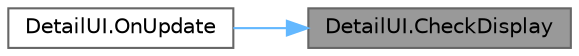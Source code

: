 digraph "DetailUI.CheckDisplay"
{
 // LATEX_PDF_SIZE
  bgcolor="transparent";
  edge [fontname=Helvetica,fontsize=10,labelfontname=Helvetica,labelfontsize=10];
  node [fontname=Helvetica,fontsize=10,shape=box,height=0.2,width=0.4];
  rankdir="RL";
  Node1 [id="Node000001",label="DetailUI.CheckDisplay",height=0.2,width=0.4,color="gray40", fillcolor="grey60", style="filled", fontcolor="black",tooltip=" "];
  Node1 -> Node2 [id="edge1_Node000001_Node000002",dir="back",color="steelblue1",style="solid",tooltip=" "];
  Node2 [id="Node000002",label="DetailUI.OnUpdate",height=0.2,width=0.4,color="grey40", fillcolor="white", style="filled",URL="$class_detail_u_i.html#aeaa94830edc822f042b04b3e668b43eb",tooltip="実行処理"];
}
